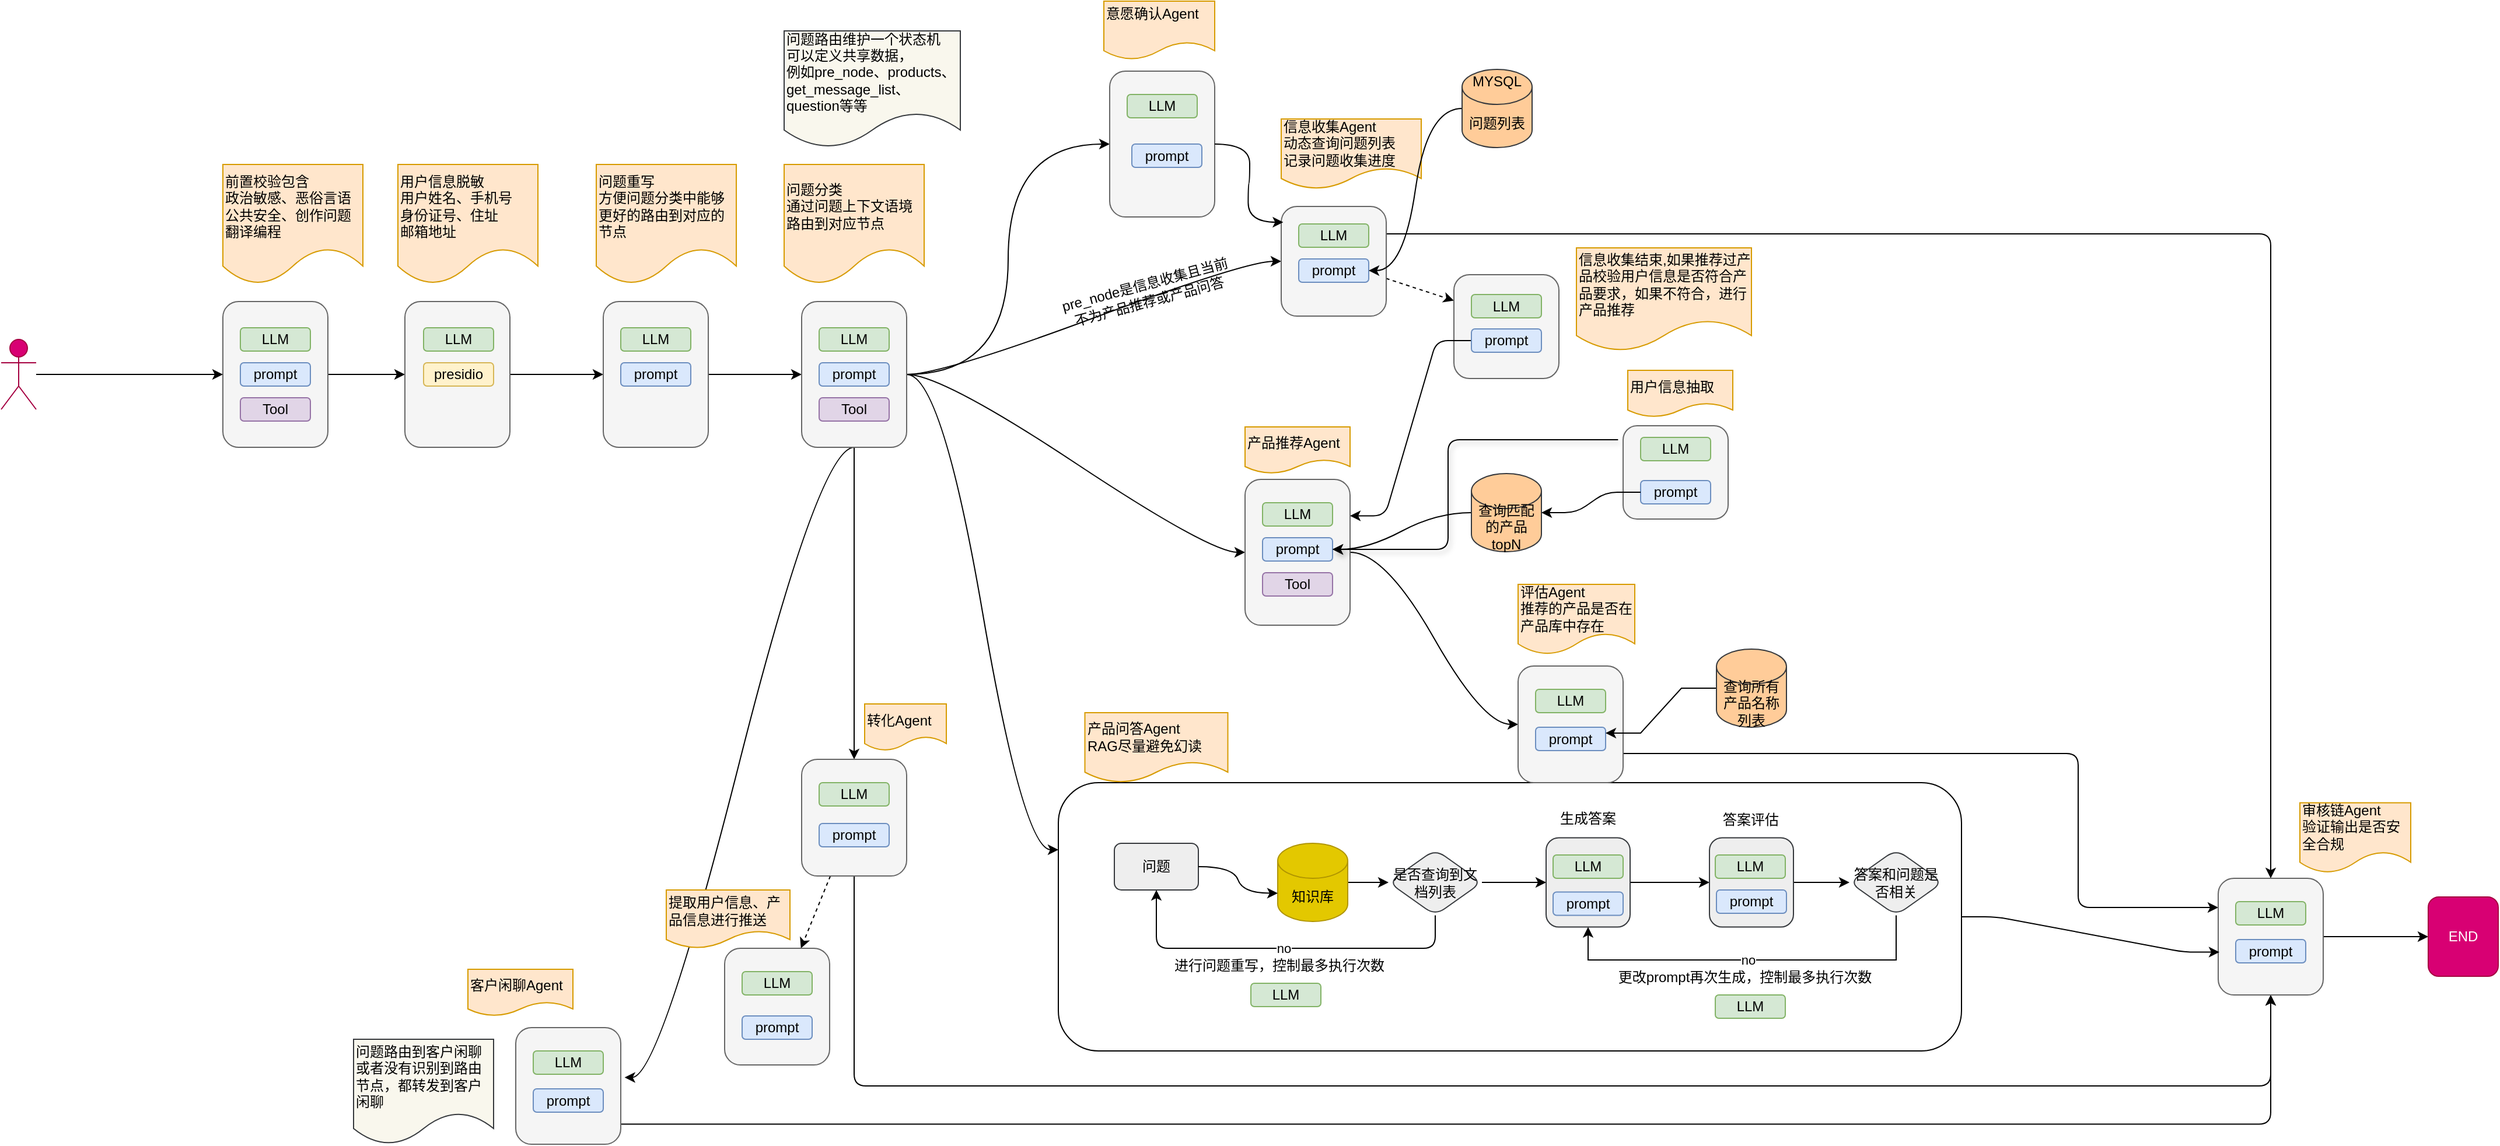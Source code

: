 <mxfile version="24.4.4" type="github">
  <diagram name="第 1 页" id="_38mFEE5ojreBYbbm_Ua">
    <mxGraphModel dx="2184" dy="2012" grid="1" gridSize="10" guides="1" tooltips="1" connect="1" arrows="1" fold="1" page="1" pageScale="1" pageWidth="827" pageHeight="1169" math="0" shadow="0">
      <root>
        <mxCell id="0" />
        <mxCell id="1" parent="0" />
        <mxCell id="6bFcxqfUecSagwhI-zjk-117" value="" style="rounded=1;whiteSpace=wrap;html=1;fillColor=none;" vertex="1" parent="1">
          <mxGeometry x="846" y="530" width="774" height="230" as="geometry" />
        </mxCell>
        <mxCell id="6bFcxqfUecSagwhI-zjk-9" value="" style="edgeStyle=orthogonalEdgeStyle;rounded=0;orthogonalLoop=1;jettySize=auto;html=1;" edge="1" parent="1" source="6bFcxqfUecSagwhI-zjk-1" target="6bFcxqfUecSagwhI-zjk-8">
          <mxGeometry relative="1" as="geometry" />
        </mxCell>
        <mxCell id="6bFcxqfUecSagwhI-zjk-1" value="" style="rounded=1;whiteSpace=wrap;html=1;fillColor=#f5f5f5;fontColor=#333333;strokeColor=#666666;" vertex="1" parent="1">
          <mxGeometry x="130" y="117.5" width="90" height="125" as="geometry" />
        </mxCell>
        <mxCell id="6bFcxqfUecSagwhI-zjk-3" style="edgeStyle=orthogonalEdgeStyle;rounded=0;orthogonalLoop=1;jettySize=auto;html=1;" edge="1" parent="1" source="6bFcxqfUecSagwhI-zjk-2" target="6bFcxqfUecSagwhI-zjk-1">
          <mxGeometry relative="1" as="geometry" />
        </mxCell>
        <mxCell id="6bFcxqfUecSagwhI-zjk-2" value="Actor" style="shape=umlActor;verticalLabelPosition=bottom;verticalAlign=top;html=1;fillColor=#d80073;fontColor=#ffffff;strokeColor=#A50040;" vertex="1" parent="1">
          <mxGeometry x="-60" y="150" width="30" height="60" as="geometry" />
        </mxCell>
        <mxCell id="6bFcxqfUecSagwhI-zjk-5" value="&lt;span style=&quot;&quot;&gt;前置校验包含&lt;/span&gt;&lt;div style=&quot;&quot;&gt;政治敏感、&lt;span style=&quot;background-color: initial;&quot;&gt;恶俗言语&lt;/span&gt;&lt;/div&gt;&lt;div style=&quot;&quot;&gt;公共安全、&lt;span style=&quot;background-color: initial;&quot;&gt;创作问题&lt;/span&gt;&lt;/div&gt;&lt;div style=&quot;&quot;&gt;翻译编程&lt;/div&gt;" style="shape=document;whiteSpace=wrap;html=1;boundedLbl=1;align=left;fillColor=#ffe6cc;strokeColor=#d79b00;" vertex="1" parent="1">
          <mxGeometry x="130" width="120" height="102.5" as="geometry" />
        </mxCell>
        <mxCell id="6bFcxqfUecSagwhI-zjk-6" value="LLM" style="rounded=1;whiteSpace=wrap;html=1;fillColor=#d5e8d4;strokeColor=#82b366;" vertex="1" parent="1">
          <mxGeometry x="145" y="140" width="60" height="20" as="geometry" />
        </mxCell>
        <mxCell id="6bFcxqfUecSagwhI-zjk-7" value="prompt" style="rounded=1;whiteSpace=wrap;html=1;fillColor=#dae8fc;strokeColor=#6c8ebf;" vertex="1" parent="1">
          <mxGeometry x="145" y="170" width="60" height="20" as="geometry" />
        </mxCell>
        <mxCell id="6bFcxqfUecSagwhI-zjk-13" value="" style="edgeStyle=orthogonalEdgeStyle;rounded=0;orthogonalLoop=1;jettySize=auto;html=1;" edge="1" parent="1" source="6bFcxqfUecSagwhI-zjk-8" target="6bFcxqfUecSagwhI-zjk-12">
          <mxGeometry relative="1" as="geometry" />
        </mxCell>
        <mxCell id="6bFcxqfUecSagwhI-zjk-8" value="" style="rounded=1;whiteSpace=wrap;html=1;fillColor=#f5f5f5;fontColor=#333333;strokeColor=#666666;" vertex="1" parent="1">
          <mxGeometry x="286" y="117.5" width="90" height="125" as="geometry" />
        </mxCell>
        <mxCell id="6bFcxqfUecSagwhI-zjk-10" value="LLM" style="rounded=1;whiteSpace=wrap;html=1;fillColor=#d5e8d4;strokeColor=#82b366;" vertex="1" parent="1">
          <mxGeometry x="302" y="140" width="60" height="20" as="geometry" />
        </mxCell>
        <mxCell id="6bFcxqfUecSagwhI-zjk-11" value="用户信息脱敏&lt;br&gt;&lt;div style=&quot;&quot;&gt;用户姓名、手机号&lt;/div&gt;&lt;div style=&quot;&quot;&gt;身份证号、住址&lt;/div&gt;&lt;div style=&quot;&quot;&gt;邮箱地址&lt;/div&gt;" style="shape=document;whiteSpace=wrap;html=1;boundedLbl=1;align=left;fillColor=#ffe6cc;strokeColor=#d79b00;" vertex="1" parent="1">
          <mxGeometry x="280" width="120" height="102.5" as="geometry" />
        </mxCell>
        <mxCell id="6bFcxqfUecSagwhI-zjk-19" value="" style="edgeStyle=orthogonalEdgeStyle;rounded=0;orthogonalLoop=1;jettySize=auto;html=1;" edge="1" parent="1" source="6bFcxqfUecSagwhI-zjk-12" target="6bFcxqfUecSagwhI-zjk-18">
          <mxGeometry relative="1" as="geometry" />
        </mxCell>
        <mxCell id="6bFcxqfUecSagwhI-zjk-12" value="" style="rounded=1;whiteSpace=wrap;html=1;fillColor=#f5f5f5;fontColor=#333333;strokeColor=#666666;" vertex="1" parent="1">
          <mxGeometry x="456" y="117.5" width="90" height="125" as="geometry" />
        </mxCell>
        <mxCell id="6bFcxqfUecSagwhI-zjk-14" value="问题重写&lt;div&gt;方便问题分类中能够更好的路由到对应的节点&lt;/div&gt;" style="shape=document;whiteSpace=wrap;html=1;boundedLbl=1;align=left;fillColor=#ffe6cc;strokeColor=#d79b00;" vertex="1" parent="1">
          <mxGeometry x="450" width="120" height="102.5" as="geometry" />
        </mxCell>
        <mxCell id="6bFcxqfUecSagwhI-zjk-15" value="LLM" style="rounded=1;whiteSpace=wrap;html=1;fillColor=#d5e8d4;strokeColor=#82b366;" vertex="1" parent="1">
          <mxGeometry x="471" y="140" width="60" height="20" as="geometry" />
        </mxCell>
        <mxCell id="6bFcxqfUecSagwhI-zjk-17" value="presidio" style="rounded=1;whiteSpace=wrap;html=1;fillColor=#fff2cc;strokeColor=#d6b656;" vertex="1" parent="1">
          <mxGeometry x="302" y="170" width="60" height="20" as="geometry" />
        </mxCell>
        <mxCell id="6bFcxqfUecSagwhI-zjk-30" value="" style="edgeStyle=orthogonalEdgeStyle;rounded=0;orthogonalLoop=1;jettySize=auto;html=1;flowAnimation=0;shadow=0;strokeColor=default;curved=1;entryX=0;entryY=0.5;entryDx=0;entryDy=0;" edge="1" parent="1" source="6bFcxqfUecSagwhI-zjk-18" target="6bFcxqfUecSagwhI-zjk-29">
          <mxGeometry relative="1" as="geometry" />
        </mxCell>
        <mxCell id="6bFcxqfUecSagwhI-zjk-36" value="" style="edgeStyle=entityRelationEdgeStyle;rounded=0;orthogonalLoop=1;jettySize=auto;html=1;curved=1;" edge="1" parent="1" source="6bFcxqfUecSagwhI-zjk-18" target="6bFcxqfUecSagwhI-zjk-35">
          <mxGeometry relative="1" as="geometry" />
        </mxCell>
        <mxCell id="6bFcxqfUecSagwhI-zjk-49" style="edgeStyle=entityRelationEdgeStyle;rounded=0;orthogonalLoop=1;jettySize=auto;html=1;entryX=0;entryY=0.5;entryDx=0;entryDy=0;curved=1;" edge="1" parent="1" source="6bFcxqfUecSagwhI-zjk-18" target="6bFcxqfUecSagwhI-zjk-47">
          <mxGeometry relative="1" as="geometry" />
        </mxCell>
        <mxCell id="6bFcxqfUecSagwhI-zjk-118" style="edgeStyle=entityRelationEdgeStyle;rounded=0;orthogonalLoop=1;jettySize=auto;html=1;entryX=0;entryY=0.25;entryDx=0;entryDy=0;curved=1;" edge="1" parent="1" source="6bFcxqfUecSagwhI-zjk-18" target="6bFcxqfUecSagwhI-zjk-117">
          <mxGeometry relative="1" as="geometry" />
        </mxCell>
        <mxCell id="6bFcxqfUecSagwhI-zjk-121" style="rounded=1;orthogonalLoop=1;jettySize=auto;html=1;entryX=0.5;entryY=0;entryDx=0;entryDy=0;curved=0;" edge="1" parent="1" source="6bFcxqfUecSagwhI-zjk-18" target="6bFcxqfUecSagwhI-zjk-119">
          <mxGeometry relative="1" as="geometry" />
        </mxCell>
        <mxCell id="6bFcxqfUecSagwhI-zjk-136" style="edgeStyle=entityRelationEdgeStyle;rounded=0;orthogonalLoop=1;jettySize=auto;html=1;entryX=1.037;entryY=0.427;entryDx=0;entryDy=0;exitX=0.5;exitY=1;exitDx=0;exitDy=0;entryPerimeter=0;curved=1;" edge="1" parent="1" source="6bFcxqfUecSagwhI-zjk-18" target="6bFcxqfUecSagwhI-zjk-130">
          <mxGeometry relative="1" as="geometry" />
        </mxCell>
        <mxCell id="6bFcxqfUecSagwhI-zjk-18" value="" style="rounded=1;whiteSpace=wrap;html=1;fillColor=#f5f5f5;fontColor=#333333;strokeColor=#666666;" vertex="1" parent="1">
          <mxGeometry x="626" y="117.5" width="90" height="125" as="geometry" />
        </mxCell>
        <mxCell id="6bFcxqfUecSagwhI-zjk-20" value="&lt;div&gt;问题分类&lt;/div&gt;&lt;div&gt;通过问题上下文语境路由到对应节点&lt;/div&gt;" style="shape=document;whiteSpace=wrap;html=1;boundedLbl=1;align=left;fillColor=#ffe6cc;strokeColor=#d79b00;" vertex="1" parent="1">
          <mxGeometry x="611" width="120" height="102.5" as="geometry" />
        </mxCell>
        <mxCell id="6bFcxqfUecSagwhI-zjk-21" value="prompt" style="rounded=1;whiteSpace=wrap;html=1;fillColor=#dae8fc;strokeColor=#6c8ebf;" vertex="1" parent="1">
          <mxGeometry x="471" y="170" width="60" height="20" as="geometry" />
        </mxCell>
        <mxCell id="6bFcxqfUecSagwhI-zjk-22" value="Tool" style="rounded=1;whiteSpace=wrap;html=1;fillColor=#e1d5e7;strokeColor=#9673a6;" vertex="1" parent="1">
          <mxGeometry x="145" y="200" width="60" height="20" as="geometry" />
        </mxCell>
        <mxCell id="6bFcxqfUecSagwhI-zjk-24" value="LLM" style="rounded=1;whiteSpace=wrap;html=1;fillColor=#d5e8d4;strokeColor=#82b366;" vertex="1" parent="1">
          <mxGeometry x="641" y="140" width="60" height="20" as="geometry" />
        </mxCell>
        <mxCell id="6bFcxqfUecSagwhI-zjk-25" value="prompt" style="rounded=1;whiteSpace=wrap;html=1;fillColor=#dae8fc;strokeColor=#6c8ebf;" vertex="1" parent="1">
          <mxGeometry x="641" y="170" width="60" height="20" as="geometry" />
        </mxCell>
        <mxCell id="6bFcxqfUecSagwhI-zjk-26" value="Tool" style="rounded=1;whiteSpace=wrap;html=1;fillColor=#e1d5e7;strokeColor=#9673a6;" vertex="1" parent="1">
          <mxGeometry x="641" y="200" width="60" height="20" as="geometry" />
        </mxCell>
        <mxCell id="6bFcxqfUecSagwhI-zjk-28" value="问题路由维护一个状态机&lt;div&gt;可&lt;span style=&quot;background-color: initial;&quot;&gt;以定义共享数据，&lt;/span&gt;&lt;div&gt;&lt;div&gt;例如pre_node、products、get_message_list、question等等&lt;/div&gt;&lt;/div&gt;&lt;/div&gt;" style="shape=document;whiteSpace=wrap;html=1;boundedLbl=1;align=left;fillColor=#f9f7ed;strokeColor=#36393d;" vertex="1" parent="1">
          <mxGeometry x="611" y="-114.5" width="151" height="100" as="geometry" />
        </mxCell>
        <mxCell id="6bFcxqfUecSagwhI-zjk-29" value="" style="rounded=1;whiteSpace=wrap;html=1;fillColor=#f5f5f5;fontColor=#333333;strokeColor=#666666;" vertex="1" parent="1">
          <mxGeometry x="890" y="-80" width="90" height="125" as="geometry" />
        </mxCell>
        <mxCell id="6bFcxqfUecSagwhI-zjk-31" value="意愿确认Agent&lt;div&gt;&lt;br&gt;&lt;/div&gt;" style="shape=document;whiteSpace=wrap;html=1;boundedLbl=1;align=left;fillColor=#ffe6cc;strokeColor=#d79b00;" vertex="1" parent="1">
          <mxGeometry x="885" y="-140" width="95" height="50" as="geometry" />
        </mxCell>
        <mxCell id="6bFcxqfUecSagwhI-zjk-32" value="LLM" style="rounded=1;whiteSpace=wrap;html=1;fillColor=#d5e8d4;strokeColor=#82b366;" vertex="1" parent="1">
          <mxGeometry x="905" y="-60" width="60" height="20" as="geometry" />
        </mxCell>
        <mxCell id="6bFcxqfUecSagwhI-zjk-33" value="prompt" style="rounded=1;whiteSpace=wrap;html=1;fillColor=#dae8fc;strokeColor=#6c8ebf;" vertex="1" parent="1">
          <mxGeometry x="909" y="-17.5" width="60" height="20" as="geometry" />
        </mxCell>
        <mxCell id="6bFcxqfUecSagwhI-zjk-78" style="rounded=0;orthogonalLoop=1;jettySize=auto;html=1;entryX=0;entryY=0.25;entryDx=0;entryDy=0;curved=1;dashed=1;" edge="1" parent="1" source="6bFcxqfUecSagwhI-zjk-35" target="6bFcxqfUecSagwhI-zjk-77">
          <mxGeometry relative="1" as="geometry" />
        </mxCell>
        <mxCell id="6bFcxqfUecSagwhI-zjk-140" style="edgeStyle=elbowEdgeStyle;rounded=1;orthogonalLoop=1;jettySize=auto;html=1;entryX=0.5;entryY=0;entryDx=0;entryDy=0;exitX=1;exitY=0.25;exitDx=0;exitDy=0;curved=0;" edge="1" parent="1" source="6bFcxqfUecSagwhI-zjk-35" target="6bFcxqfUecSagwhI-zjk-137">
          <mxGeometry relative="1" as="geometry">
            <Array as="points">
              <mxPoint x="1885" y="330" />
            </Array>
          </mxGeometry>
        </mxCell>
        <mxCell id="6bFcxqfUecSagwhI-zjk-35" value="" style="rounded=1;whiteSpace=wrap;html=1;fillColor=#f5f5f5;fontColor=#333333;strokeColor=#666666;" vertex="1" parent="1">
          <mxGeometry x="1037" y="36" width="90" height="94" as="geometry" />
        </mxCell>
        <mxCell id="6bFcxqfUecSagwhI-zjk-37" value="信息收集Agent&lt;div&gt;动态查询问题列表&lt;/div&gt;&lt;div&gt;记录问题收集进度&lt;/div&gt;" style="shape=document;whiteSpace=wrap;html=1;boundedLbl=1;align=left;fillColor=#ffe6cc;strokeColor=#d79b00;" vertex="1" parent="1">
          <mxGeometry x="1037" y="-39" width="120" height="60" as="geometry" />
        </mxCell>
        <mxCell id="6bFcxqfUecSagwhI-zjk-38" value="pre_node是信息收集且当前不为产品推荐或产品问答" style="text;html=1;align=center;verticalAlign=middle;whiteSpace=wrap;rounded=0;rotation=-15;" vertex="1" parent="1">
          <mxGeometry x="847" y="94.5" width="150" height="30" as="geometry" />
        </mxCell>
        <mxCell id="6bFcxqfUecSagwhI-zjk-39" value="LLM" style="rounded=1;whiteSpace=wrap;html=1;fillColor=#d5e8d4;strokeColor=#82b366;" vertex="1" parent="1">
          <mxGeometry x="1052" y="51" width="60" height="20" as="geometry" />
        </mxCell>
        <mxCell id="6bFcxqfUecSagwhI-zjk-40" value="prompt" style="rounded=1;whiteSpace=wrap;html=1;fillColor=#dae8fc;strokeColor=#6c8ebf;" vertex="1" parent="1">
          <mxGeometry x="1052" y="81" width="60" height="20" as="geometry" />
        </mxCell>
        <mxCell id="6bFcxqfUecSagwhI-zjk-44" style="edgeStyle=entityRelationEdgeStyle;rounded=0;orthogonalLoop=1;jettySize=auto;html=1;entryX=1;entryY=0.5;entryDx=0;entryDy=0;curved=1;" edge="1" parent="1" source="6bFcxqfUecSagwhI-zjk-43" target="6bFcxqfUecSagwhI-zjk-40">
          <mxGeometry relative="1" as="geometry" />
        </mxCell>
        <mxCell id="6bFcxqfUecSagwhI-zjk-43" value="问题列表" style="shape=cylinder3;whiteSpace=wrap;html=1;boundedLbl=1;backgroundOutline=1;size=15;fillColor=#ffcc99;strokeColor=#36393d;" vertex="1" parent="1">
          <mxGeometry x="1192" y="-81.5" width="60" height="67" as="geometry" />
        </mxCell>
        <mxCell id="6bFcxqfUecSagwhI-zjk-45" value="MYSQL" style="text;html=1;align=center;verticalAlign=middle;whiteSpace=wrap;rounded=0;" vertex="1" parent="1">
          <mxGeometry x="1192" y="-86.5" width="60" height="30" as="geometry" />
        </mxCell>
        <mxCell id="6bFcxqfUecSagwhI-zjk-46" style="edgeStyle=entityRelationEdgeStyle;rounded=0;orthogonalLoop=1;jettySize=auto;html=1;entryX=0.019;entryY=0.144;entryDx=0;entryDy=0;entryPerimeter=0;jumpStyle=arc;endSize=6;curved=1;" edge="1" parent="1" source="6bFcxqfUecSagwhI-zjk-29" target="6bFcxqfUecSagwhI-zjk-35">
          <mxGeometry relative="1" as="geometry" />
        </mxCell>
        <mxCell id="6bFcxqfUecSagwhI-zjk-67" value="" style="edgeStyle=entityRelationEdgeStyle;rounded=0;orthogonalLoop=1;jettySize=auto;html=1;curved=1;" edge="1" parent="1" source="6bFcxqfUecSagwhI-zjk-47" target="6bFcxqfUecSagwhI-zjk-66">
          <mxGeometry relative="1" as="geometry" />
        </mxCell>
        <mxCell id="6bFcxqfUecSagwhI-zjk-47" value="" style="rounded=1;whiteSpace=wrap;html=1;fillColor=#f5f5f5;fontColor=#333333;strokeColor=#666666;" vertex="1" parent="1">
          <mxGeometry x="1006" y="270" width="90" height="125" as="geometry" />
        </mxCell>
        <mxCell id="6bFcxqfUecSagwhI-zjk-50" value="产品推荐Agent" style="shape=document;whiteSpace=wrap;html=1;boundedLbl=1;align=left;fillColor=#ffe6cc;strokeColor=#d79b00;" vertex="1" parent="1">
          <mxGeometry x="1006" y="225" width="90" height="40" as="geometry" />
        </mxCell>
        <mxCell id="6bFcxqfUecSagwhI-zjk-51" value="prompt" style="rounded=1;whiteSpace=wrap;html=1;fillColor=#dae8fc;strokeColor=#6c8ebf;" vertex="1" parent="1">
          <mxGeometry x="1021" y="320" width="60" height="20" as="geometry" />
        </mxCell>
        <mxCell id="6bFcxqfUecSagwhI-zjk-52" value="LLM" style="rounded=1;whiteSpace=wrap;html=1;fillColor=#d5e8d4;strokeColor=#82b366;" vertex="1" parent="1">
          <mxGeometry x="1021" y="290" width="60" height="20" as="geometry" />
        </mxCell>
        <mxCell id="6bFcxqfUecSagwhI-zjk-53" value="Tool" style="rounded=1;whiteSpace=wrap;html=1;fillColor=#e1d5e7;strokeColor=#9673a6;" vertex="1" parent="1">
          <mxGeometry x="1021" y="350" width="60" height="20" as="geometry" />
        </mxCell>
        <mxCell id="6bFcxqfUecSagwhI-zjk-64" style="edgeStyle=elbowEdgeStyle;rounded=1;orthogonalLoop=1;jettySize=auto;html=1;entryX=1;entryY=0.5;entryDx=0;entryDy=0;targetPerimeterSpacing=0;strokeColor=default;shadow=1;flowAnimation=0;jumpStyle=gap;jumpSize=104;exitX=-0.048;exitY=0.15;exitDx=0;exitDy=0;exitPerimeter=0;curved=0;" edge="1" parent="1" source="6bFcxqfUecSagwhI-zjk-54" target="6bFcxqfUecSagwhI-zjk-51">
          <mxGeometry relative="1" as="geometry">
            <Array as="points">
              <mxPoint x="1180" y="300" />
            </Array>
          </mxGeometry>
        </mxCell>
        <mxCell id="6bFcxqfUecSagwhI-zjk-54" value="" style="rounded=1;whiteSpace=wrap;html=1;fillColor=#f5f5f5;fontColor=#333333;strokeColor=#666666;" vertex="1" parent="1">
          <mxGeometry x="1330" y="224" width="90" height="80" as="geometry" />
        </mxCell>
        <mxCell id="6bFcxqfUecSagwhI-zjk-55" value="LLM" style="rounded=1;whiteSpace=wrap;html=1;fillColor=#d5e8d4;strokeColor=#82b366;" vertex="1" parent="1">
          <mxGeometry x="1345" y="234" width="60" height="20" as="geometry" />
        </mxCell>
        <mxCell id="6bFcxqfUecSagwhI-zjk-56" value="prompt" style="rounded=1;whiteSpace=wrap;html=1;fillColor=#dae8fc;strokeColor=#6c8ebf;" vertex="1" parent="1">
          <mxGeometry x="1345" y="271" width="60" height="20" as="geometry" />
        </mxCell>
        <mxCell id="6bFcxqfUecSagwhI-zjk-57" value="用户信息抽取" style="shape=document;whiteSpace=wrap;html=1;boundedLbl=1;align=left;fillColor=#ffe6cc;strokeColor=#d79b00;" vertex="1" parent="1">
          <mxGeometry x="1334" y="176.5" width="90" height="40" as="geometry" />
        </mxCell>
        <mxCell id="6bFcxqfUecSagwhI-zjk-62" style="edgeStyle=entityRelationEdgeStyle;rounded=0;orthogonalLoop=1;jettySize=auto;html=1;entryX=1;entryY=0.75;entryDx=0;entryDy=0;strokeColor=none;" edge="1" parent="1" source="6bFcxqfUecSagwhI-zjk-59" target="6bFcxqfUecSagwhI-zjk-51">
          <mxGeometry relative="1" as="geometry" />
        </mxCell>
        <mxCell id="6bFcxqfUecSagwhI-zjk-63" style="edgeStyle=entityRelationEdgeStyle;rounded=0;orthogonalLoop=1;jettySize=auto;html=1;entryX=1;entryY=0.5;entryDx=0;entryDy=0;curved=1;" edge="1" parent="1" source="6bFcxqfUecSagwhI-zjk-59" target="6bFcxqfUecSagwhI-zjk-51">
          <mxGeometry relative="1" as="geometry" />
        </mxCell>
        <mxCell id="6bFcxqfUecSagwhI-zjk-59" value="查询匹配的产品topN" style="shape=cylinder3;whiteSpace=wrap;html=1;boundedLbl=1;backgroundOutline=1;size=15;fillColor=#ffcc99;strokeColor=#36393d;" vertex="1" parent="1">
          <mxGeometry x="1200" y="265" width="60" height="67" as="geometry" />
        </mxCell>
        <mxCell id="6bFcxqfUecSagwhI-zjk-61" style="edgeStyle=entityRelationEdgeStyle;rounded=1;orthogonalLoop=1;jettySize=auto;html=1;entryX=1;entryY=0.5;entryDx=0;entryDy=0;entryPerimeter=0;curved=0;" edge="1" parent="1" source="6bFcxqfUecSagwhI-zjk-56" target="6bFcxqfUecSagwhI-zjk-59">
          <mxGeometry relative="1" as="geometry" />
        </mxCell>
        <mxCell id="6bFcxqfUecSagwhI-zjk-141" style="edgeStyle=elbowEdgeStyle;rounded=1;orthogonalLoop=1;jettySize=auto;html=1;entryX=0;entryY=0.25;entryDx=0;entryDy=0;exitX=1;exitY=0.75;exitDx=0;exitDy=0;curved=0;" edge="1" parent="1" source="6bFcxqfUecSagwhI-zjk-66" target="6bFcxqfUecSagwhI-zjk-137">
          <mxGeometry relative="1" as="geometry">
            <Array as="points">
              <mxPoint x="1720" y="540" />
            </Array>
          </mxGeometry>
        </mxCell>
        <mxCell id="6bFcxqfUecSagwhI-zjk-66" value="" style="rounded=1;whiteSpace=wrap;html=1;fillColor=#f5f5f5;fontColor=#333333;strokeColor=#666666;" vertex="1" parent="1">
          <mxGeometry x="1240" y="430" width="90" height="100" as="geometry" />
        </mxCell>
        <mxCell id="6bFcxqfUecSagwhI-zjk-68" value="评估Agent&lt;div&gt;推荐的产品是否在产品库中存在&lt;/div&gt;" style="shape=document;whiteSpace=wrap;html=1;boundedLbl=1;align=left;fillColor=#ffe6cc;strokeColor=#d79b00;" vertex="1" parent="1">
          <mxGeometry x="1240" y="360" width="100" height="60" as="geometry" />
        </mxCell>
        <mxCell id="6bFcxqfUecSagwhI-zjk-69" value="LLM" style="rounded=1;whiteSpace=wrap;html=1;fillColor=#d5e8d4;strokeColor=#82b366;" vertex="1" parent="1">
          <mxGeometry x="1255" y="450" width="60" height="20" as="geometry" />
        </mxCell>
        <mxCell id="6bFcxqfUecSagwhI-zjk-70" value="prompt" style="rounded=1;whiteSpace=wrap;html=1;fillColor=#dae8fc;strokeColor=#6c8ebf;" vertex="1" parent="1">
          <mxGeometry x="1255" y="482.5" width="60" height="20" as="geometry" />
        </mxCell>
        <mxCell id="6bFcxqfUecSagwhI-zjk-72" style="edgeStyle=entityRelationEdgeStyle;rounded=0;orthogonalLoop=1;jettySize=auto;html=1;entryX=1;entryY=0.25;entryDx=0;entryDy=0;" edge="1" parent="1" source="6bFcxqfUecSagwhI-zjk-71" target="6bFcxqfUecSagwhI-zjk-70">
          <mxGeometry relative="1" as="geometry" />
        </mxCell>
        <mxCell id="6bFcxqfUecSagwhI-zjk-71" value="查询所有产品名称列表" style="shape=cylinder3;whiteSpace=wrap;html=1;boundedLbl=1;backgroundOutline=1;size=15;fillColor=#ffcc99;strokeColor=#36393d;" vertex="1" parent="1">
          <mxGeometry x="1410" y="415.5" width="60" height="67" as="geometry" />
        </mxCell>
        <mxCell id="6bFcxqfUecSagwhI-zjk-77" value="" style="rounded=1;whiteSpace=wrap;html=1;fillColor=#f5f5f5;fontColor=#333333;strokeColor=#666666;" vertex="1" parent="1">
          <mxGeometry x="1185" y="94.5" width="90" height="89" as="geometry" />
        </mxCell>
        <mxCell id="6bFcxqfUecSagwhI-zjk-79" value="LLM" style="rounded=1;whiteSpace=wrap;html=1;fillColor=#d5e8d4;strokeColor=#82b366;" vertex="1" parent="1">
          <mxGeometry x="1200" y="111.5" width="60" height="20" as="geometry" />
        </mxCell>
        <mxCell id="6bFcxqfUecSagwhI-zjk-82" style="edgeStyle=entityRelationEdgeStyle;rounded=1;orthogonalLoop=1;jettySize=auto;html=1;entryX=1;entryY=0.25;entryDx=0;entryDy=0;curved=0;" edge="1" parent="1" source="6bFcxqfUecSagwhI-zjk-80" target="6bFcxqfUecSagwhI-zjk-47">
          <mxGeometry relative="1" as="geometry" />
        </mxCell>
        <mxCell id="6bFcxqfUecSagwhI-zjk-80" value="prompt" style="rounded=1;whiteSpace=wrap;html=1;fillColor=#dae8fc;strokeColor=#6c8ebf;" vertex="1" parent="1">
          <mxGeometry x="1200" y="141" width="60" height="20" as="geometry" />
        </mxCell>
        <mxCell id="6bFcxqfUecSagwhI-zjk-81" value="信息收集结束,如果推荐过产品校验用户信息是否符合产品要求，如果不符合，进行产品推荐" style="shape=document;whiteSpace=wrap;html=1;boundedLbl=1;align=left;fillColor=#ffe6cc;strokeColor=#d79b00;" vertex="1" parent="1">
          <mxGeometry x="1290" y="71.5" width="150" height="88.5" as="geometry" />
        </mxCell>
        <mxCell id="6bFcxqfUecSagwhI-zjk-88" value="产品问答Agent&lt;div&gt;RAG尽量避免幻读&lt;/div&gt;" style="shape=document;whiteSpace=wrap;html=1;boundedLbl=1;align=left;fillColor=#ffe6cc;strokeColor=#d79b00;" vertex="1" parent="1">
          <mxGeometry x="868.75" y="470" width="122.5" height="60" as="geometry" />
        </mxCell>
        <mxCell id="6bFcxqfUecSagwhI-zjk-89" value="问题" style="rounded=1;whiteSpace=wrap;html=1;fillColor=#eeeeee;strokeColor=#36393d;" vertex="1" parent="1">
          <mxGeometry x="894" y="582" width="72" height="40" as="geometry" />
        </mxCell>
        <mxCell id="6bFcxqfUecSagwhI-zjk-98" style="edgeStyle=entityRelationEdgeStyle;rounded=0;orthogonalLoop=1;jettySize=auto;html=1;entryX=0;entryY=0.5;entryDx=0;entryDy=0;" edge="1" parent="1" source="6bFcxqfUecSagwhI-zjk-91" target="6bFcxqfUecSagwhI-zjk-96">
          <mxGeometry relative="1" as="geometry" />
        </mxCell>
        <mxCell id="6bFcxqfUecSagwhI-zjk-91" value="知识库" style="shape=cylinder3;whiteSpace=wrap;html=1;boundedLbl=1;backgroundOutline=1;size=15;fillColor=#e3c800;strokeColor=#B09500;fontColor=#000000;" vertex="1" parent="1">
          <mxGeometry x="1034" y="582" width="60" height="67" as="geometry" />
        </mxCell>
        <mxCell id="6bFcxqfUecSagwhI-zjk-92" style="edgeStyle=entityRelationEdgeStyle;rounded=0;orthogonalLoop=1;jettySize=auto;html=1;entryX=0;entryY=0;entryDx=0;entryDy=42.75;entryPerimeter=0;curved=1;" edge="1" parent="1" source="6bFcxqfUecSagwhI-zjk-89" target="6bFcxqfUecSagwhI-zjk-91">
          <mxGeometry relative="1" as="geometry" />
        </mxCell>
        <mxCell id="6bFcxqfUecSagwhI-zjk-107" value="" style="edgeStyle=entityRelationEdgeStyle;rounded=0;orthogonalLoop=1;jettySize=auto;html=1;" edge="1" parent="1" source="6bFcxqfUecSagwhI-zjk-95" target="6bFcxqfUecSagwhI-zjk-106">
          <mxGeometry relative="1" as="geometry" />
        </mxCell>
        <mxCell id="6bFcxqfUecSagwhI-zjk-95" value="" style="rounded=1;whiteSpace=wrap;html=1;fillColor=#eeeeee;strokeColor=#36393d;" vertex="1" parent="1">
          <mxGeometry x="1264" y="577.25" width="72" height="76.5" as="geometry" />
        </mxCell>
        <mxCell id="6bFcxqfUecSagwhI-zjk-99" value="no" style="rounded=1;orthogonalLoop=1;jettySize=auto;html=1;entryX=0.5;entryY=1;entryDx=0;entryDy=0;edgeStyle=elbowEdgeStyle;elbow=vertical;curved=0;" edge="1" parent="1" source="6bFcxqfUecSagwhI-zjk-96" target="6bFcxqfUecSagwhI-zjk-89">
          <mxGeometry relative="1" as="geometry">
            <Array as="points">
              <mxPoint x="1034" y="672" />
            </Array>
          </mxGeometry>
        </mxCell>
        <mxCell id="6bFcxqfUecSagwhI-zjk-101" value="" style="edgeStyle=entityRelationEdgeStyle;rounded=0;orthogonalLoop=1;jettySize=auto;html=1;" edge="1" parent="1" source="6bFcxqfUecSagwhI-zjk-96" target="6bFcxqfUecSagwhI-zjk-95">
          <mxGeometry relative="1" as="geometry" />
        </mxCell>
        <mxCell id="6bFcxqfUecSagwhI-zjk-96" value="是否查询到文档列表" style="rhombus;whiteSpace=wrap;html=1;fillColor=#eeeeee;strokeColor=#36393d;rounded=1;" vertex="1" parent="1">
          <mxGeometry x="1129" y="587.25" width="80" height="56.5" as="geometry" />
        </mxCell>
        <mxCell id="6bFcxqfUecSagwhI-zjk-100" value="进行问题重写，控制最多执行次数" style="text;html=1;align=center;verticalAlign=middle;resizable=0;points=[];autosize=1;strokeColor=none;fillColor=none;" vertex="1" parent="1">
          <mxGeometry x="935" y="672" width="200" height="30" as="geometry" />
        </mxCell>
        <mxCell id="6bFcxqfUecSagwhI-zjk-102" value="&lt;span style=&quot;color: rgb(0, 0, 0); font-family: Helvetica; font-size: 12px; font-style: normal; font-variant-ligatures: normal; font-variant-caps: normal; font-weight: 400; letter-spacing: normal; orphans: 2; text-align: center; text-indent: 0px; text-transform: none; widows: 2; word-spacing: 0px; -webkit-text-stroke-width: 0px; white-space: normal; background-color: rgb(251, 251, 251); text-decoration-thickness: initial; text-decoration-style: initial; text-decoration-color: initial; display: inline !important; float: none;&quot;&gt;生成答案&lt;/span&gt;" style="text;whiteSpace=wrap;html=1;" vertex="1" parent="1">
          <mxGeometry x="1274" y="547.25" width="60" height="24.75" as="geometry" />
        </mxCell>
        <mxCell id="6bFcxqfUecSagwhI-zjk-103" value="LLM" style="rounded=1;whiteSpace=wrap;html=1;fillColor=#d5e8d4;strokeColor=#82b366;" vertex="1" parent="1">
          <mxGeometry x="1270" y="592" width="60" height="20" as="geometry" />
        </mxCell>
        <mxCell id="6bFcxqfUecSagwhI-zjk-104" value="LLM" style="rounded=1;whiteSpace=wrap;html=1;fillColor=#d5e8d4;strokeColor=#82b366;" vertex="1" parent="1">
          <mxGeometry x="1011" y="702" width="60" height="20" as="geometry" />
        </mxCell>
        <mxCell id="6bFcxqfUecSagwhI-zjk-105" value="prompt" style="rounded=1;whiteSpace=wrap;html=1;fillColor=#dae8fc;strokeColor=#6c8ebf;" vertex="1" parent="1">
          <mxGeometry x="1270" y="623.75" width="60" height="20" as="geometry" />
        </mxCell>
        <mxCell id="6bFcxqfUecSagwhI-zjk-113" value="" style="edgeStyle=entityRelationEdgeStyle;rounded=0;orthogonalLoop=1;jettySize=auto;html=1;" edge="1" parent="1" source="6bFcxqfUecSagwhI-zjk-106" target="6bFcxqfUecSagwhI-zjk-112">
          <mxGeometry relative="1" as="geometry" />
        </mxCell>
        <mxCell id="6bFcxqfUecSagwhI-zjk-106" value="" style="rounded=1;whiteSpace=wrap;html=1;fillColor=#eeeeee;strokeColor=#36393d;" vertex="1" parent="1">
          <mxGeometry x="1404" y="577.25" width="72" height="76.5" as="geometry" />
        </mxCell>
        <mxCell id="6bFcxqfUecSagwhI-zjk-108" value="答案评估" style="text;html=1;align=center;verticalAlign=middle;resizable=0;points=[];autosize=1;strokeColor=none;fillColor=none;" vertex="1" parent="1">
          <mxGeometry x="1404" y="547.25" width="70" height="30" as="geometry" />
        </mxCell>
        <mxCell id="6bFcxqfUecSagwhI-zjk-109" value="LLM" style="rounded=1;whiteSpace=wrap;html=1;fillColor=#d5e8d4;strokeColor=#82b366;" vertex="1" parent="1">
          <mxGeometry x="1409" y="592" width="60" height="20" as="geometry" />
        </mxCell>
        <mxCell id="6bFcxqfUecSagwhI-zjk-111" value="prompt" style="rounded=1;whiteSpace=wrap;html=1;fillColor=#dae8fc;strokeColor=#6c8ebf;" vertex="1" parent="1">
          <mxGeometry x="1410" y="622" width="60" height="20" as="geometry" />
        </mxCell>
        <mxCell id="6bFcxqfUecSagwhI-zjk-114" value="no" style="edgeStyle=elbowEdgeStyle;rounded=0;orthogonalLoop=1;jettySize=auto;html=1;entryX=0.5;entryY=1;entryDx=0;entryDy=0;elbow=vertical;" edge="1" parent="1" source="6bFcxqfUecSagwhI-zjk-112" target="6bFcxqfUecSagwhI-zjk-95">
          <mxGeometry relative="1" as="geometry">
            <Array as="points">
              <mxPoint x="1444" y="682" />
            </Array>
          </mxGeometry>
        </mxCell>
        <mxCell id="6bFcxqfUecSagwhI-zjk-112" value="答案和问题是否相关" style="rhombus;whiteSpace=wrap;html=1;fillColor=#eeeeee;strokeColor=#36393d;rounded=1;" vertex="1" parent="1">
          <mxGeometry x="1524" y="587.25" width="80" height="56.5" as="geometry" />
        </mxCell>
        <mxCell id="6bFcxqfUecSagwhI-zjk-115" value="更改prompt再次生成，控制最多执行次数" style="text;html=1;align=center;verticalAlign=middle;resizable=0;points=[];autosize=1;strokeColor=none;fillColor=none;" vertex="1" parent="1">
          <mxGeometry x="1314" y="682" width="240" height="30" as="geometry" />
        </mxCell>
        <mxCell id="6bFcxqfUecSagwhI-zjk-116" value="LLM" style="rounded=1;whiteSpace=wrap;html=1;fillColor=#d5e8d4;strokeColor=#82b366;" vertex="1" parent="1">
          <mxGeometry x="1409" y="712" width="60" height="20" as="geometry" />
        </mxCell>
        <mxCell id="6bFcxqfUecSagwhI-zjk-126" value="" style="rounded=0;orthogonalLoop=1;jettySize=auto;html=1;dashed=1;" edge="1" parent="1" source="6bFcxqfUecSagwhI-zjk-119" target="6bFcxqfUecSagwhI-zjk-125">
          <mxGeometry relative="1" as="geometry" />
        </mxCell>
        <mxCell id="6bFcxqfUecSagwhI-zjk-143" style="edgeStyle=orthogonalEdgeStyle;rounded=1;orthogonalLoop=1;jettySize=auto;html=1;entryX=0.5;entryY=1;entryDx=0;entryDy=0;curved=0;" edge="1" parent="1" source="6bFcxqfUecSagwhI-zjk-119" target="6bFcxqfUecSagwhI-zjk-137">
          <mxGeometry relative="1" as="geometry">
            <Array as="points">
              <mxPoint x="671" y="790" />
              <mxPoint x="1885" y="790" />
            </Array>
          </mxGeometry>
        </mxCell>
        <mxCell id="6bFcxqfUecSagwhI-zjk-119" value="" style="rounded=1;whiteSpace=wrap;html=1;fillColor=#f5f5f5;fontColor=#333333;strokeColor=#666666;" vertex="1" parent="1">
          <mxGeometry x="626" y="510" width="90" height="100" as="geometry" />
        </mxCell>
        <mxCell id="6bFcxqfUecSagwhI-zjk-122" value="转化Agent" style="shape=document;whiteSpace=wrap;html=1;boundedLbl=1;align=left;fillColor=#ffe6cc;strokeColor=#d79b00;" vertex="1" parent="1">
          <mxGeometry x="680" y="462.5" width="70" height="40" as="geometry" />
        </mxCell>
        <mxCell id="6bFcxqfUecSagwhI-zjk-123" value="LLM" style="rounded=1;whiteSpace=wrap;html=1;fillColor=#d5e8d4;strokeColor=#82b366;" vertex="1" parent="1">
          <mxGeometry x="641" y="530" width="60" height="20" as="geometry" />
        </mxCell>
        <mxCell id="6bFcxqfUecSagwhI-zjk-124" value="prompt" style="rounded=1;whiteSpace=wrap;html=1;fillColor=#dae8fc;strokeColor=#6c8ebf;" vertex="1" parent="1">
          <mxGeometry x="641" y="565" width="60" height="20" as="geometry" />
        </mxCell>
        <mxCell id="6bFcxqfUecSagwhI-zjk-125" value="" style="rounded=1;whiteSpace=wrap;html=1;fillColor=#f5f5f5;fontColor=#333333;strokeColor=#666666;" vertex="1" parent="1">
          <mxGeometry x="560" y="672" width="90" height="100" as="geometry" />
        </mxCell>
        <mxCell id="6bFcxqfUecSagwhI-zjk-127" value="LLM" style="rounded=1;whiteSpace=wrap;html=1;fillColor=#d5e8d4;strokeColor=#82b366;" vertex="1" parent="1">
          <mxGeometry x="575" y="692" width="60" height="20" as="geometry" />
        </mxCell>
        <mxCell id="6bFcxqfUecSagwhI-zjk-128" value="prompt" style="rounded=1;whiteSpace=wrap;html=1;fillColor=#dae8fc;strokeColor=#6c8ebf;" vertex="1" parent="1">
          <mxGeometry x="575" y="730" width="60" height="20" as="geometry" />
        </mxCell>
        <mxCell id="6bFcxqfUecSagwhI-zjk-129" value="提取用户信息、产品信息进行推送" style="shape=document;whiteSpace=wrap;html=1;boundedLbl=1;align=left;fillColor=#ffe6cc;strokeColor=#d79b00;" vertex="1" parent="1">
          <mxGeometry x="510" y="622" width="106" height="50" as="geometry" />
        </mxCell>
        <mxCell id="6bFcxqfUecSagwhI-zjk-144" style="edgeStyle=orthogonalEdgeStyle;rounded=1;orthogonalLoop=1;jettySize=auto;html=1;entryX=0.5;entryY=1;entryDx=0;entryDy=0;exitX=0.985;exitY=0.827;exitDx=0;exitDy=0;exitPerimeter=0;curved=0;" edge="1" parent="1" source="6bFcxqfUecSagwhI-zjk-130" target="6bFcxqfUecSagwhI-zjk-137">
          <mxGeometry relative="1" as="geometry" />
        </mxCell>
        <mxCell id="6bFcxqfUecSagwhI-zjk-130" value="" style="rounded=1;whiteSpace=wrap;html=1;fillColor=#f5f5f5;fontColor=#333333;strokeColor=#666666;" vertex="1" parent="1">
          <mxGeometry x="381" y="740" width="90" height="100" as="geometry" />
        </mxCell>
        <mxCell id="6bFcxqfUecSagwhI-zjk-132" value="客户闲聊Agent" style="shape=document;whiteSpace=wrap;html=1;boundedLbl=1;align=left;fillColor=#ffe6cc;strokeColor=#d79b00;" vertex="1" parent="1">
          <mxGeometry x="340" y="690" width="90" height="40" as="geometry" />
        </mxCell>
        <mxCell id="6bFcxqfUecSagwhI-zjk-133" value="问题路由到客户闲聊或者没有识别到路由节点，都转发到客户闲聊" style="shape=document;whiteSpace=wrap;html=1;boundedLbl=1;align=left;fillColor=#f9f7ed;strokeColor=#36393d;" vertex="1" parent="1">
          <mxGeometry x="242" y="750" width="120" height="90" as="geometry" />
        </mxCell>
        <mxCell id="6bFcxqfUecSagwhI-zjk-134" value="LLM" style="rounded=1;whiteSpace=wrap;html=1;fillColor=#d5e8d4;strokeColor=#82b366;" vertex="1" parent="1">
          <mxGeometry x="396" y="760" width="60" height="20" as="geometry" />
        </mxCell>
        <mxCell id="6bFcxqfUecSagwhI-zjk-135" value="prompt" style="rounded=1;whiteSpace=wrap;html=1;fillColor=#dae8fc;strokeColor=#6c8ebf;" vertex="1" parent="1">
          <mxGeometry x="396" y="792.5" width="60" height="20" as="geometry" />
        </mxCell>
        <mxCell id="6bFcxqfUecSagwhI-zjk-147" value="" style="edgeStyle=entityRelationEdgeStyle;rounded=0;orthogonalLoop=1;jettySize=auto;html=1;" edge="1" parent="1" source="6bFcxqfUecSagwhI-zjk-137" target="6bFcxqfUecSagwhI-zjk-146">
          <mxGeometry relative="1" as="geometry" />
        </mxCell>
        <mxCell id="6bFcxqfUecSagwhI-zjk-137" value="" style="rounded=1;whiteSpace=wrap;html=1;fillColor=#f5f5f5;fontColor=#333333;strokeColor=#666666;" vertex="1" parent="1">
          <mxGeometry x="1840" y="612" width="90" height="100" as="geometry" />
        </mxCell>
        <mxCell id="6bFcxqfUecSagwhI-zjk-138" value="LLM" style="rounded=1;whiteSpace=wrap;html=1;fillColor=#d5e8d4;strokeColor=#82b366;" vertex="1" parent="1">
          <mxGeometry x="1855" y="632" width="60" height="20" as="geometry" />
        </mxCell>
        <mxCell id="6bFcxqfUecSagwhI-zjk-139" value="prompt" style="rounded=1;whiteSpace=wrap;html=1;fillColor=#dae8fc;strokeColor=#6c8ebf;" vertex="1" parent="1">
          <mxGeometry x="1855" y="664.5" width="60" height="20" as="geometry" />
        </mxCell>
        <mxCell id="6bFcxqfUecSagwhI-zjk-142" style="edgeStyle=entityRelationEdgeStyle;rounded=1;orthogonalLoop=1;jettySize=auto;html=1;entryX=0.011;entryY=0.633;entryDx=0;entryDy=0;entryPerimeter=0;curved=0;" edge="1" parent="1" source="6bFcxqfUecSagwhI-zjk-117" target="6bFcxqfUecSagwhI-zjk-137">
          <mxGeometry relative="1" as="geometry" />
        </mxCell>
        <mxCell id="6bFcxqfUecSagwhI-zjk-145" value="审核链Agent&lt;div&gt;验证输出是否安全合规&lt;/div&gt;" style="shape=document;whiteSpace=wrap;html=1;boundedLbl=1;align=left;fillColor=#ffe6cc;strokeColor=#d79b00;" vertex="1" parent="1">
          <mxGeometry x="1910" y="547.25" width="95" height="60" as="geometry" />
        </mxCell>
        <mxCell id="6bFcxqfUecSagwhI-zjk-146" value="END" style="rounded=1;whiteSpace=wrap;html=1;fillColor=#d80073;fontColor=#ffffff;strokeColor=#A50040;" vertex="1" parent="1">
          <mxGeometry x="2020" y="628" width="60" height="68" as="geometry" />
        </mxCell>
      </root>
    </mxGraphModel>
  </diagram>
</mxfile>
